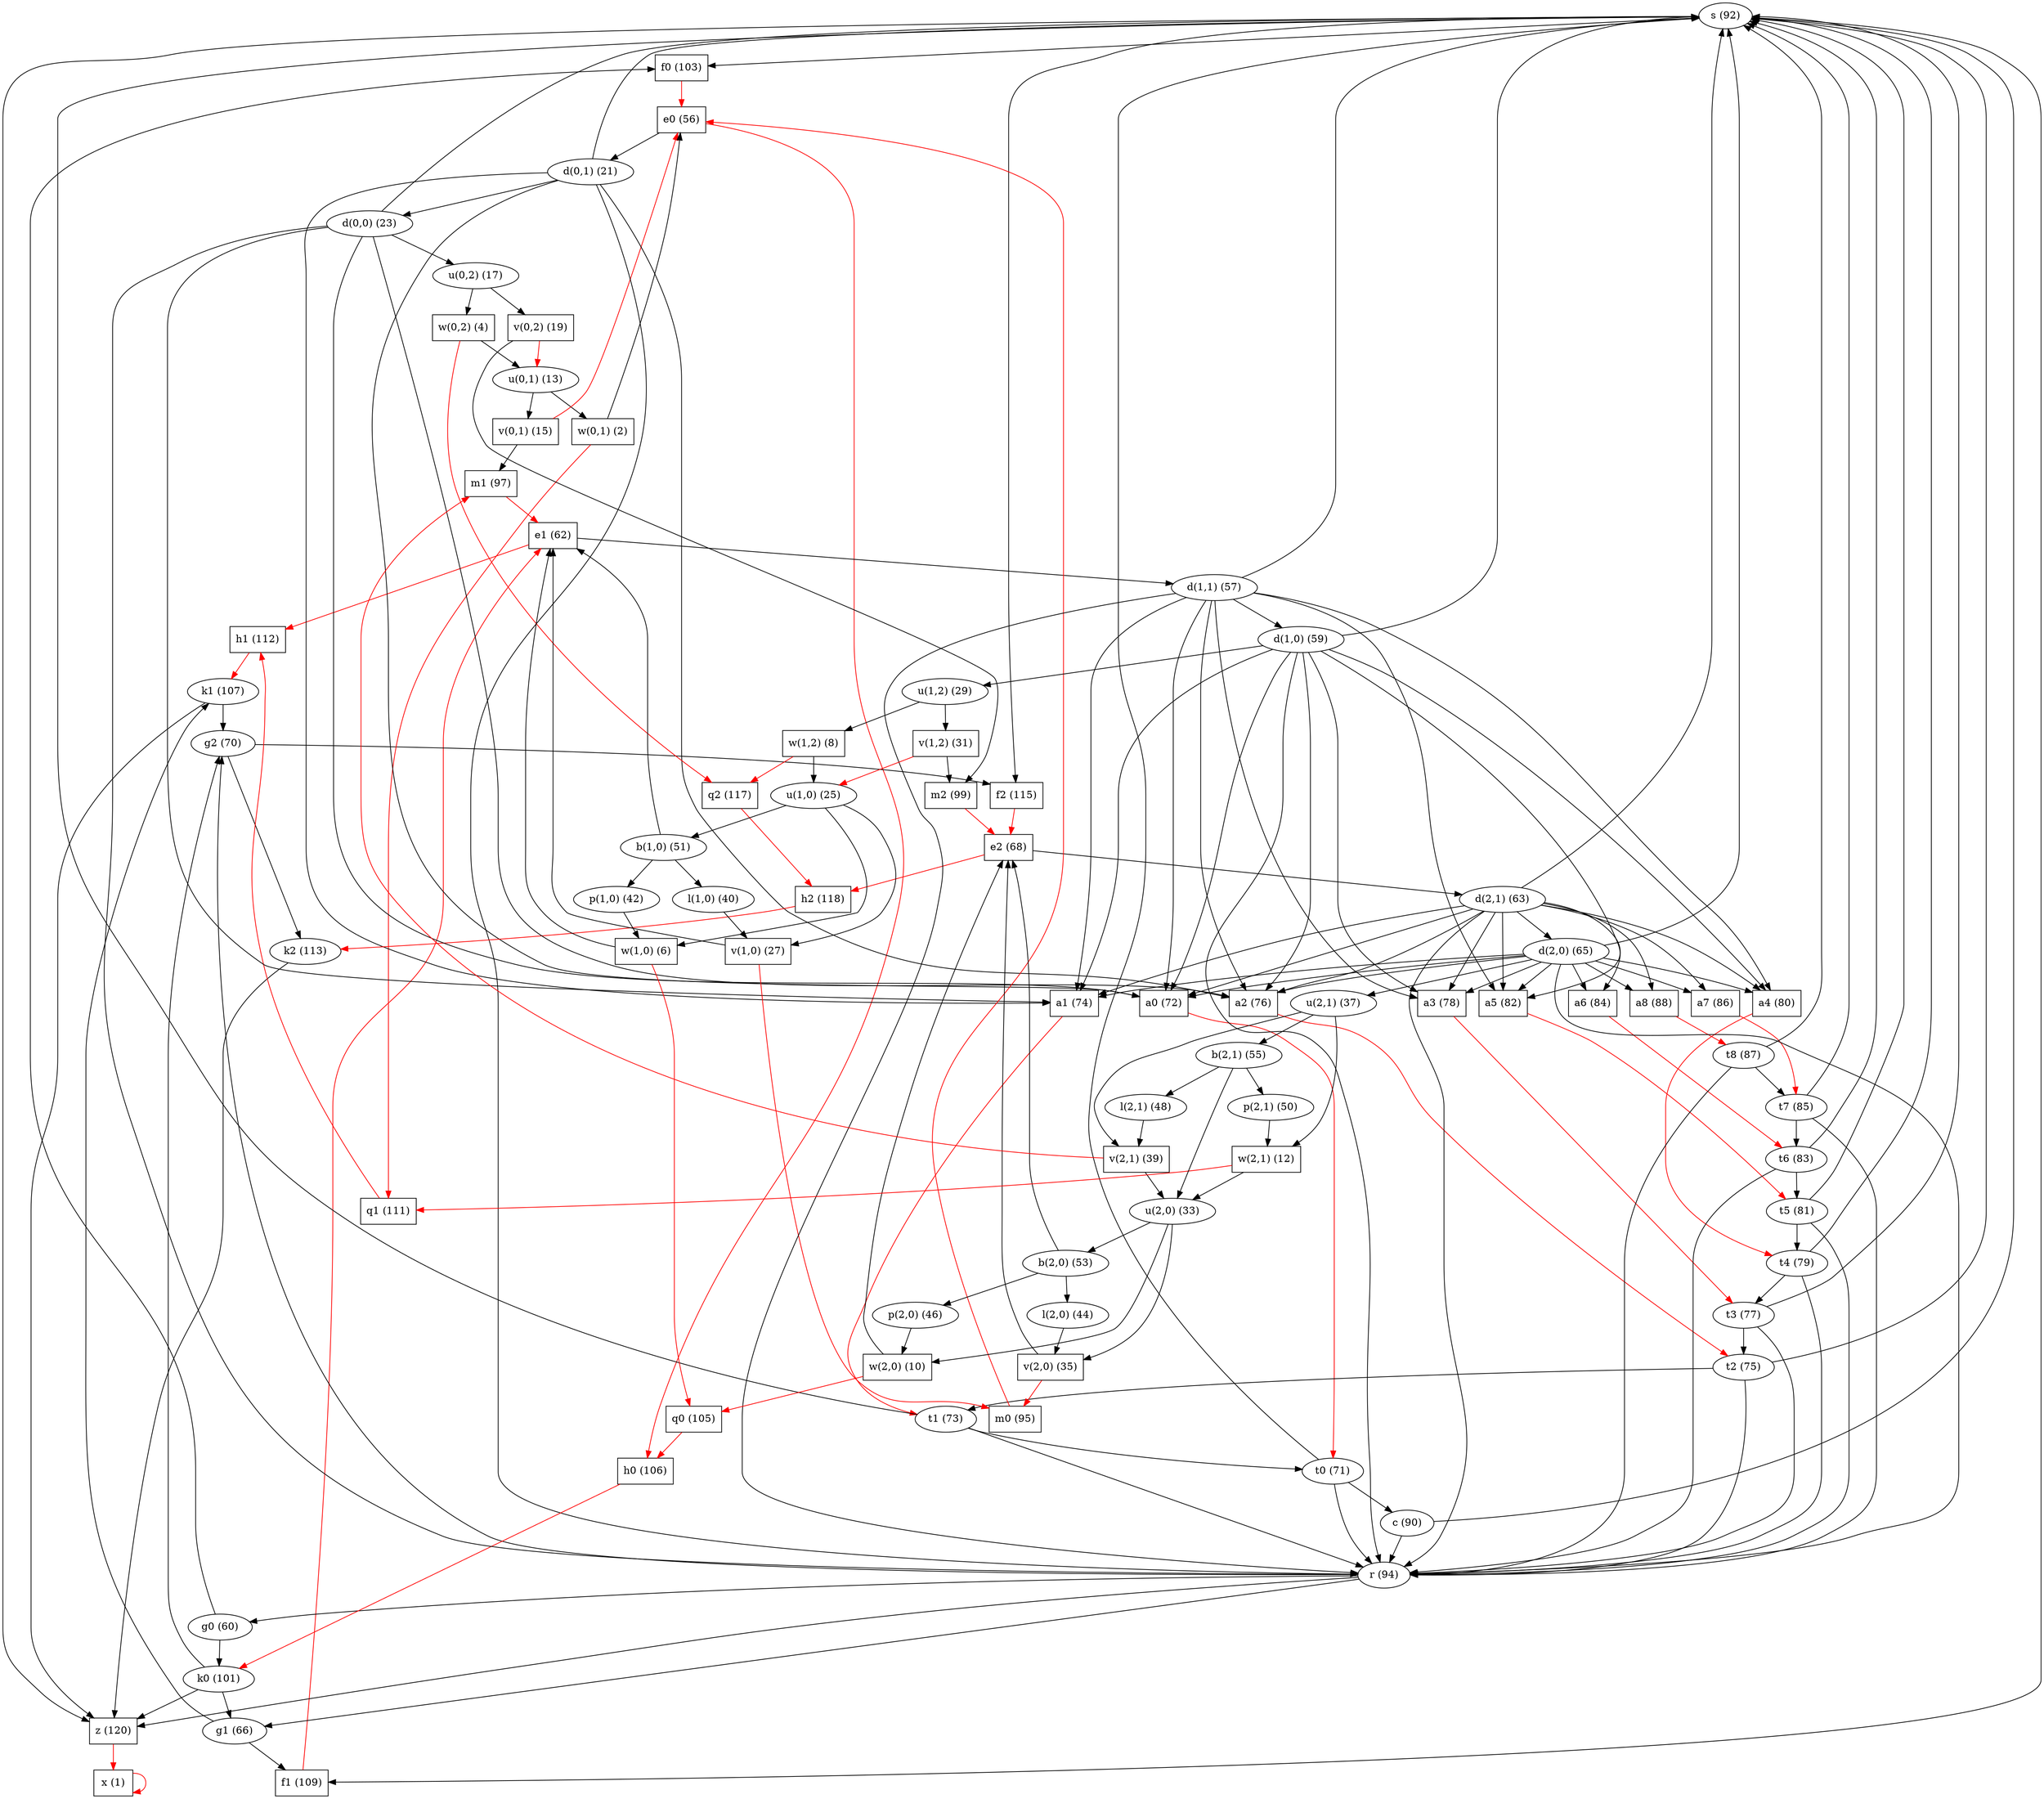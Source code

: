 digraph G { 
"x"[label="\N (1)", color=black, shape=polygon ]
"x"->"x"[color=red]
"s"[label="\N (92)" , color=black ]
"s"->"z"
"s"->"f0"
"s"->"f1"
"s"->"f2"
"z"[label="\N (120)", color=black, shape=polygon ]
"z"->"x"[color=red]
"f0"[label="\N (103)", color=black, shape=polygon ]
"f0"->"e0"[color=red]
"f1"[label="\N (109)", color=black, shape=polygon ]
"f1"->"e1"[color=red]
"f2"[label="\N (115)", color=black, shape=polygon ]
"f2"->"e2"[color=red]
"c"[label="\N (90)" , color=black ]
"c"->"s"
"c"->"r"
"r"[label="\N (94)" , color=black ]
"r"->"z"
"r"->"g0"
"r"->"g1"
"r"->"g2"
"g0"[label="\N (60)" , color=black ]
"g0"->"f0"
"g0"->"k0"
"g1"[label="\N (66)" , color=black ]
"g1"->"f1"
"g1"->"k1"
"g2"[label="\N (70)" , color=black ]
"g2"->"f2"
"g2"->"k2"
"a0"[label="\N (72)", color=black, shape=polygon ]
"a0"->"t0"[color=red]
"t0"[label="\N (71)" , color=black ]
"t0"->"s"
"t0"->"c"
"t0"->"r"
"a1"[label="\N (74)", color=black, shape=polygon ]
"a1"->"t1"[color=red]
"t1"[label="\N (73)" , color=black ]
"t1"->"s"
"t1"->"r"
"t1"->"t0"
"a2"[label="\N (76)", color=black, shape=polygon ]
"a2"->"t2"[color=red]
"t2"[label="\N (75)" , color=black ]
"t2"->"s"
"t2"->"r"
"t2"->"t1"
"a3"[label="\N (78)", color=black, shape=polygon ]
"a3"->"t3"[color=red]
"t3"[label="\N (77)" , color=black ]
"t3"->"s"
"t3"->"r"
"t3"->"t2"
"a4"[label="\N (80)", color=black, shape=polygon ]
"a4"->"t4"[color=red]
"t4"[label="\N (79)" , color=black ]
"t4"->"s"
"t4"->"r"
"t4"->"t3"
"a5"[label="\N (82)", color=black, shape=polygon ]
"a5"->"t5"[color=red]
"t5"[label="\N (81)" , color=black ]
"t5"->"s"
"t5"->"r"
"t5"->"t4"
"a6"[label="\N (84)", color=black, shape=polygon ]
"a6"->"t6"[color=red]
"t6"[label="\N (83)" , color=black ]
"t6"->"s"
"t6"->"r"
"t6"->"t5"
"a7"[label="\N (86)", color=black, shape=polygon ]
"a7"->"t7"[color=red]
"t7"[label="\N (85)" , color=black ]
"t7"->"s"
"t7"->"r"
"t7"->"t6"
"a8"[label="\N (88)", color=black, shape=polygon ]
"a8"->"t8"[color=red]
"t8"[label="\N (87)" , color=black ]
"t8"->"s"
"t8"->"r"
"t8"->"t7"
"u(0,1)"[label="\N (13)" , color=black ]
"u(0,1)"->"v(0,1)"
"u(0,1)"->"w(0,1)"
"v(0,1)"[label="\N (15)", color=black, shape=polygon ]
"v(0,1)"->"m1"
"v(0,1)"->"e0"[color=red]
"w(0,1)"[label="\N (2)", color=black, shape=polygon ]
"w(0,1)"->"e0"
"w(0,1)"->"q1"[color=red]
"m1"[label="\N (97)", color=black, shape=polygon ]
"m1"->"e1"[color=red]
"e0"[label="\N (56)", color=black, shape=polygon ]
"e0"->"d(0,1)"
"e0"->"h0"[color=red]
"q1"[label="\N (111)", color=black, shape=polygon ]
"q1"->"h1"[color=red]
"u(0,2)"[label="\N (17)" , color=black ]
"u(0,2)"->"v(0,2)"
"u(0,2)"->"w(0,2)"
"v(0,2)"[label="\N (19)", color=black, shape=polygon ]
"v(0,2)"->"u(0,1)"[color=red]
"v(0,2)"->"m2"
"w(0,2)"[label="\N (4)", color=black, shape=polygon ]
"w(0,2)"->"u(0,1)"
"w(0,2)"->"q2"[color=red]
"m2"[label="\N (99)", color=black, shape=polygon ]
"m2"->"e2"[color=red]
"q2"[label="\N (117)", color=black, shape=polygon ]
"q2"->"h2"[color=red]
"d(0,1)"[label="\N (21)" , color=black ]
"d(0,1)"->"s"
"d(0,1)"->"r"
"d(0,1)"->"a0"
"d(0,1)"->"a1"
"d(0,1)"->"a2"
"d(0,1)"->"d(0,0)"
"d(0,0)"[label="\N (23)" , color=black ]
"d(0,0)"->"s"
"d(0,0)"->"r"
"d(0,0)"->"a0"
"d(0,0)"->"a1"
"d(0,0)"->"a2"
"d(0,0)"->"u(0,2)"
"h0"[label="\N (106)", color=black, shape=polygon ]
"h0"->"k0"[color=red]
"m0"[label="\N (95)", color=black, shape=polygon ]
"m0"->"e0"[color=red]
"q0"[label="\N (105)", color=black, shape=polygon ]
"q0"->"h0"[color=red]
"k0"[label="\N (101)" , color=black ]
"k0"->"z"
"k0"->"g1"
"k0"->"g2"
"u(1,0)"[label="\N (25)" , color=black ]
"u(1,0)"->"v(1,0)"
"u(1,0)"->"w(1,0)"
"u(1,0)"->"b(1,0)"
"v(1,0)"[label="\N (27)", color=black, shape=polygon ]
"v(1,0)"->"m0"[color=red]
"v(1,0)"->"e1"
"w(1,0)"[label="\N (6)", color=black, shape=polygon ]
"w(1,0)"->"q0"[color=red]
"w(1,0)"->"e1"
"b(1,0)"[label="\N (51)" , color=black ]
"b(1,0)"->"l(1,0)"
"b(1,0)"->"p(1,0)"
"b(1,0)"->"e1"
"l(1,0)"[label="\N (40)" , color=black ]
"l(1,0)"->"v(1,0)"
"p(1,0)"[label="\N (42)" , color=black ]
"p(1,0)"->"w(1,0)"
"e1"[label="\N (62)", color=black, shape=polygon ]
"e1"->"d(1,1)"
"e1"->"h1"[color=red]
"u(1,2)"[label="\N (29)" , color=black ]
"u(1,2)"->"v(1,2)"
"u(1,2)"->"w(1,2)"
"v(1,2)"[label="\N (31)", color=black, shape=polygon ]
"v(1,2)"->"m2"
"v(1,2)"->"u(1,0)"[color=red]
"w(1,2)"[label="\N (8)", color=black, shape=polygon ]
"w(1,2)"->"q2"[color=red]
"w(1,2)"->"u(1,0)"
"d(1,1)"[label="\N (57)" , color=black ]
"d(1,1)"->"s"
"d(1,1)"->"r"
"d(1,1)"->"a0"
"d(1,1)"->"a1"
"d(1,1)"->"a2"
"d(1,1)"->"a3"
"d(1,1)"->"a4"
"d(1,1)"->"a5"
"d(1,1)"->"d(1,0)"
"d(1,0)"[label="\N (59)" , color=black ]
"d(1,0)"->"s"
"d(1,0)"->"r"
"d(1,0)"->"a0"
"d(1,0)"->"a1"
"d(1,0)"->"a2"
"d(1,0)"->"a3"
"d(1,0)"->"a4"
"d(1,0)"->"a5"
"d(1,0)"->"u(1,2)"
"h1"[label="\N (112)", color=black, shape=polygon ]
"h1"->"k1"[color=red]
"k1"[label="\N (107)" , color=black ]
"k1"->"z"
"k1"->"g2"
"u(2,0)"[label="\N (33)" , color=black ]
"u(2,0)"->"v(2,0)"
"u(2,0)"->"w(2,0)"
"u(2,0)"->"b(2,0)"
"v(2,0)"[label="\N (35)", color=black, shape=polygon ]
"v(2,0)"->"m0"[color=red]
"v(2,0)"->"e2"
"w(2,0)"[label="\N (10)", color=black, shape=polygon ]
"w(2,0)"->"q0"[color=red]
"w(2,0)"->"e2"
"b(2,0)"[label="\N (53)" , color=black ]
"b(2,0)"->"l(2,0)"
"b(2,0)"->"p(2,0)"
"b(2,0)"->"e2"
"l(2,0)"[label="\N (44)" , color=black ]
"l(2,0)"->"v(2,0)"
"p(2,0)"[label="\N (46)" , color=black ]
"p(2,0)"->"w(2,0)"
"e2"[label="\N (68)", color=black, shape=polygon ]
"e2"->"d(2,1)"
"e2"->"h2"[color=red]
"u(2,1)"[label="\N (37)" , color=black ]
"u(2,1)"->"v(2,1)"
"u(2,1)"->"w(2,1)"
"u(2,1)"->"b(2,1)"
"v(2,1)"[label="\N (39)", color=black, shape=polygon ]
"v(2,1)"->"m1"[color=red]
"v(2,1)"->"u(2,0)"
"w(2,1)"[label="\N (12)", color=black, shape=polygon ]
"w(2,1)"->"q1"[color=red]
"w(2,1)"->"u(2,0)"
"b(2,1)"[label="\N (55)" , color=black ]
"b(2,1)"->"u(2,0)"
"b(2,1)"->"l(2,1)"
"b(2,1)"->"p(2,1)"
"l(2,1)"[label="\N (48)" , color=black ]
"l(2,1)"->"v(2,1)"
"p(2,1)"[label="\N (50)" , color=black ]
"p(2,1)"->"w(2,1)"
"d(2,1)"[label="\N (63)" , color=black ]
"d(2,1)"->"s"
"d(2,1)"->"r"
"d(2,1)"->"a0"
"d(2,1)"->"a1"
"d(2,1)"->"a2"
"d(2,1)"->"a3"
"d(2,1)"->"a4"
"d(2,1)"->"a5"
"d(2,1)"->"a6"
"d(2,1)"->"a7"
"d(2,1)"->"a8"
"d(2,1)"->"d(2,0)"
"d(2,0)"[label="\N (65)" , color=black ]
"d(2,0)"->"s"
"d(2,0)"->"r"
"d(2,0)"->"a0"
"d(2,0)"->"a1"
"d(2,0)"->"a2"
"d(2,0)"->"a3"
"d(2,0)"->"a4"
"d(2,0)"->"a5"
"d(2,0)"->"a6"
"d(2,0)"->"a7"
"d(2,0)"->"a8"
"d(2,0)"->"u(2,1)"
"h2"[label="\N (118)", color=black, shape=polygon ]
"h2"->"k2"[color=red]
"k2"[label="\N (113)" , color=black ]
"k2"->"z"
}
